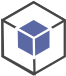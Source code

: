 <?xml version="1.0" encoding="UTF-8"?>
<dia:diagram xmlns:dia="http://www.lysator.liu.se/~alla/dia/">
  <dia:layer name="Fondo" visible="true" active="true">
    <dia:group>
      <dia:group>
        <dia:group>
          <dia:object type="Standard - Polygon" version="0" id="O0">
            <dia:attribute name="obj_pos">
              <dia:point val="2.499,4.3"/>
            </dia:attribute>
            <dia:attribute name="obj_bb">
              <dia:rectangle val="0.884,0.634;4.116,4.366"/>
            </dia:attribute>
            <dia:attribute name="poly_points">
              <dia:point val="2.499,4.3"/>
              <dia:point val="0.941,3.4"/>
              <dia:point val="0.941,1.599"/>
              <dia:point val="2.501,0.7"/>
              <dia:point val="4.059,1.601"/>
              <dia:point val="4.059,3.401"/>
            </dia:attribute>
            <dia:attribute name="line_color">
              <dia:color val="#464646"/>
            </dia:attribute>
            <dia:attribute name="line_width">
              <dia:real val="0.114"/>
            </dia:attribute>
            <dia:attribute name="show_background">
              <dia:boolean val="true"/>
            </dia:attribute>
          </dia:object>
          <dia:object type="Standard - Polygon" version="0" id="O1">
            <dia:attribute name="obj_pos">
              <dia:point val="0.942,1.599"/>
            </dia:attribute>
            <dia:attribute name="obj_bb">
              <dia:rectangle val="0.885,0.634;4.115,2.566"/>
            </dia:attribute>
            <dia:attribute name="poly_points">
              <dia:point val="0.942,1.599"/>
              <dia:point val="0.942,1.6"/>
              <dia:point val="2.499,2.5"/>
              <dia:point val="4.059,1.601"/>
              <dia:point val="4.059,1.6"/>
              <dia:point val="2.501,0.7"/>
            </dia:attribute>
            <dia:attribute name="line_color">
              <dia:color val="#464646"/>
            </dia:attribute>
            <dia:attribute name="line_width">
              <dia:real val="0.114"/>
            </dia:attribute>
            <dia:attribute name="show_background">
              <dia:boolean val="true"/>
            </dia:attribute>
          </dia:object>
          <dia:object type="Standard - Polygon" version="0" id="O2">
            <dia:attribute name="obj_pos">
              <dia:point val="0.941,1.6"/>
            </dia:attribute>
            <dia:attribute name="obj_bb">
              <dia:rectangle val="0.883,1.534;2.602,4.342"/>
            </dia:attribute>
            <dia:attribute name="poly_points">
              <dia:point val="0.941,1.6"/>
              <dia:point val="0.941,1.6"/>
              <dia:point val="0.971,3.399"/>
              <dia:point val="2.545,4.273"/>
              <dia:point val="2.545,4.273"/>
              <dia:point val="2.515,2.474"/>
            </dia:attribute>
            <dia:attribute name="line_color">
              <dia:color val="#464646"/>
            </dia:attribute>
            <dia:attribute name="line_width">
              <dia:real val="0.114"/>
            </dia:attribute>
            <dia:attribute name="show_background">
              <dia:boolean val="true"/>
            </dia:attribute>
          </dia:object>
        </dia:group>
        <dia:group>
          <dia:object type="Standard - Polygon" version="0" id="O3">
            <dia:attribute name="obj_pos">
              <dia:point val="2.5,3.484"/>
            </dia:attribute>
            <dia:attribute name="obj_bb">
              <dia:rectangle val="1.591,1.45;3.409,3.55"/>
            </dia:attribute>
            <dia:attribute name="poly_points">
              <dia:point val="2.5,3.484"/>
              <dia:point val="1.647,2.992"/>
              <dia:point val="1.648,2.008"/>
              <dia:point val="2.5,1.516"/>
              <dia:point val="3.353,2.008"/>
              <dia:point val="3.352,2.993"/>
            </dia:attribute>
            <dia:attribute name="line_color">
              <dia:color val="#ffffff"/>
            </dia:attribute>
            <dia:attribute name="line_width">
              <dia:real val="0.114"/>
            </dia:attribute>
            <dia:attribute name="inner_color">
              <dia:color val="#5a69a4"/>
            </dia:attribute>
            <dia:attribute name="show_background">
              <dia:boolean val="true"/>
            </dia:attribute>
          </dia:object>
          <dia:object type="Standard - Polygon" version="0" id="O4">
            <dia:attribute name="obj_pos">
              <dia:point val="1.648,2.008"/>
            </dia:attribute>
            <dia:attribute name="obj_bb">
              <dia:rectangle val="1.591,1.45;3.409,2.566"/>
            </dia:attribute>
            <dia:attribute name="poly_points">
              <dia:point val="1.648,2.008"/>
              <dia:point val="1.648,2.008"/>
              <dia:point val="2.5,2.5"/>
              <dia:point val="3.352,2.008"/>
              <dia:point val="3.352,2.008"/>
              <dia:point val="2.5,1.516"/>
            </dia:attribute>
            <dia:attribute name="line_color">
              <dia:color val="#ffffff"/>
            </dia:attribute>
            <dia:attribute name="line_width">
              <dia:real val="0.114"/>
            </dia:attribute>
            <dia:attribute name="inner_color">
              <dia:color val="#5a69a4"/>
            </dia:attribute>
            <dia:attribute name="show_background">
              <dia:boolean val="true"/>
            </dia:attribute>
          </dia:object>
          <dia:object type="Standard - Polygon" version="0" id="O5">
            <dia:attribute name="obj_pos">
              <dia:point val="1.648,2.008"/>
            </dia:attribute>
            <dia:attribute name="obj_bb">
              <dia:rectangle val="1.59,1.94;2.582,3.53"/>
            </dia:attribute>
            <dia:attribute name="poly_points">
              <dia:point val="1.648,2.008"/>
              <dia:point val="1.647,2.008"/>
              <dia:point val="1.664,2.992"/>
              <dia:point val="2.525,3.469"/>
              <dia:point val="2.525,3.469"/>
              <dia:point val="2.508,2.486"/>
            </dia:attribute>
            <dia:attribute name="line_color">
              <dia:color val="#ffffff"/>
            </dia:attribute>
            <dia:attribute name="line_width">
              <dia:real val="0.114"/>
            </dia:attribute>
            <dia:attribute name="inner_color">
              <dia:color val="#5a69a4"/>
            </dia:attribute>
            <dia:attribute name="show_background">
              <dia:boolean val="true"/>
            </dia:attribute>
          </dia:object>
        </dia:group>
      </dia:group>
    </dia:group>
  </dia:layer>
</dia:diagram>
